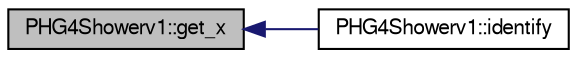 digraph "PHG4Showerv1::get_x"
{
  bgcolor="transparent";
  edge [fontname="FreeSans",fontsize="10",labelfontname="FreeSans",labelfontsize="10"];
  node [fontname="FreeSans",fontsize="10",shape=record];
  rankdir="LR";
  Node1 [label="PHG4Showerv1::get_x",height=0.2,width=0.4,color="black", fillcolor="grey75", style="filled" fontcolor="black"];
  Node1 -> Node2 [dir="back",color="midnightblue",fontsize="10",style="solid",fontname="FreeSans"];
  Node2 [label="PHG4Showerv1::identify",height=0.2,width=0.4,color="black",URL="$db/dfa/classPHG4Showerv1.html#ae6c3d23787050acff1db3b22f367c99e"];
}
